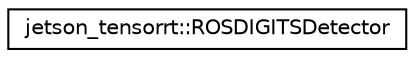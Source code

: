 digraph "Graphical Class Hierarchy"
{
  edge [fontname="Helvetica",fontsize="10",labelfontname="Helvetica",labelfontsize="10"];
  node [fontname="Helvetica",fontsize="10",shape=record];
  rankdir="LR";
  Node0 [label="jetson_tensorrt::ROSDIGITSDetector",height=0.2,width=0.4,color="black", fillcolor="white", style="filled",URL="$classjetson__tensorrt_1_1_r_o_s_d_i_g_i_t_s_detector.html"];
}
